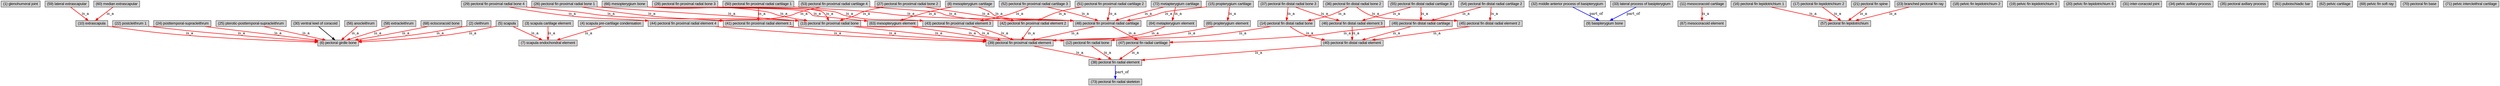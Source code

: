 digraph "token0" {
graph [ranksep=0.25, fontname=Arial,  nodesep=0.25, ranksep=0.5];
node [fontname=Arial, style=filled, height=0, width=0, shape=box];
edge [style="setlinewidth(2)"];
"UBERON:0001470" [label="(1) glenohumeral joint"]
"UBERON:0004741" [label="(2) cleithrum"]
"UBERON:0006290" [label="(3) scapula cartilage element"]
"UBERON:0006291" [label="(4) scapula pre-cartilage condensation"]
"UBERON:0006849" [label="(5) scapula"]
"UBERON:0007829" [label="(6) pectoral girdle bone"]
"UBERON:0004741" -> "UBERON:0007829" [label="is_a",color=red] 
"UBERON:0006849" -> "UBERON:0007829" [label="is_a",color=red] 
"UBERON:2000663" -> "UBERON:0007829" [label="is_a",color=red] 
"UBERON:2001852" -> "UBERON:0007829" [label="is_a",color=red] 
"UBERON:2001998" -> "UBERON:0007829" [label="is_a",color=red] 
"UBERON:2002019" -> "UBERON:0007829" [label="is_a",color=red] 
"UBERON:2002030" -> "UBERON:0007829" 
"UBERON:4000160" -> "UBERON:0007829" [label="is_a",color=red] 
"UBERON:4200022" -> "UBERON:0007829" [label="is_a",color=red] 
"UBERON:4300104" -> "UBERON:0007829" [label="is_a",color=red] 
"UBERON:0015057" [label="(7) scapula endochondral element"]
"UBERON:0006290" -> "UBERON:0015057" [label="is_a",color=red] 
"UBERON:0006291" -> "UBERON:0015057" [label="is_a",color=red] 
"UBERON:0006849" -> "UBERON:0015057" [label="is_a",color=red] 
"UBERON:1500007" [label="(8) mesopterygium cartilage"]
"UBERON:2000623" [label="(9) basipterygium bone"]
"UBERON:2002072" -> "UBERON:2000623" [label="part_of",color=blue] 
"UBERON:2002076" -> "UBERON:2000623" [label="part_of",color=blue] 
"UBERON:2000663" [label="(10) extrascapula"]
"UBERON:4200099" -> "UBERON:2000663" [label="is_a",color=red] 
"UBERON:4200103" -> "UBERON:2000663" [label="is_a",color=red] 
"UBERON:2001537" [label="(11) mesocoracoid cartilage"]
"UBERON:2001586" [label="(12) pectoral fin radial bone"]
"UBERON:2001587" -> "UBERON:2001586" [label="is_a",color=red] 
"UBERON:2001588" -> "UBERON:2001586" [label="is_a",color=red] 
"UBERON:2001587" [label="(13) pectoral fin proximal radial bone"]
"UBERON:2002026" -> "UBERON:2001587" [label="is_a",color=red] 
"UBERON:2002027" -> "UBERON:2001587" [label="is_a",color=red] 
"UBERON:2002028" -> "UBERON:2001587" [label="is_a",color=red] 
"UBERON:2002029" -> "UBERON:2001587" [label="is_a",color=red] 
"UBERON:4300087" -> "UBERON:2001587" [label="is_a",color=red] 
"UBERON:2001588" [label="(14) pectoral fin distal radial bone"]
"UBERON:2002279" -> "UBERON:2001588" [label="is_a",color=red] 
"UBERON:2002280" -> "UBERON:2001588" [label="is_a",color=red] 
"UBERON:2001589" [label="(15) propterygium cartilage"]
"UBERON:2001761" [label="(16) pectoral fin lepidotrichium 1"]
"UBERON:2001762" [label="(17) pectoral fin lepidotrichium 2"]
"UBERON:2001777" [label="(18) pelvic fin lepidotrichium 2"]
"UBERON:2001778" [label="(19) pelvic fin lepidotrichium 3"]
"UBERON:2001781" [label="(20) pelvic fin lepidotrichium 6"]
"UBERON:2001787" [label="(21) pectoral fin spine"]
"UBERON:2001852" [label="(22) postcleithrum 1"]
"UBERON:2001993" [label="(23) branched pectoral fin ray"]
"UBERON:2001998" [label="(24) posttemporal-supracleithrum"]
"UBERON:2002019" [label="(25) pterotic-posttemporal-supracleithrum"]
"UBERON:2002026" [label="(26) pectoral fin proximal radial bone 1"]
"UBERON:2002027" [label="(27) pectoral fin proximal radial bone 2"]
"UBERON:2002028" [label="(28) pectoral fin proximal radial bone 3"]
"UBERON:2002029" [label="(29) pectoral fin proximal radial bone 4"]
"UBERON:2002030" [label="(30) ventral keel of coracoid"]
"UBERON:2002040" [label="(31) inter-coracoid joint"]
"UBERON:2002072" [label="(32) middle anterior process of basipterygium"]
"UBERON:2002076" [label="(33) lateral process of basipterygium"]
"UBERON:2002086" [label="(34) pelvic axillary process"]
"UBERON:2002087" [label="(35) pectoral axillary process"]
"UBERON:2002279" [label="(36) pectoral fin distal radial bone 2"]
"UBERON:2002280" [label="(37) pectoral fin distal radial bone 3"]
"UBERON:2101586" [label="(38) pectoral fin radial element"]
"UBERON:2001586" -> "UBERON:2101586" [label="is_a",color=red] 
"UBERON:2101587" -> "UBERON:2101586" [label="is_a",color=red] 
"UBERON:2101588" -> "UBERON:2101586" [label="is_a",color=red] 
"UBERON:2201586" -> "UBERON:2101586" [label="is_a",color=red] 
"UBERON:2101587" [label="(39) pectoral fin proximal radial element"]
"UBERON:2001587" -> "UBERON:2101587" [label="is_a",color=red] 
"UBERON:2102026" -> "UBERON:2101587" [label="is_a",color=red] 
"UBERON:2102027" -> "UBERON:2101587" [label="is_a",color=red] 
"UBERON:2102028" -> "UBERON:2101587" [label="is_a",color=red] 
"UBERON:2102029" -> "UBERON:2101587" [label="is_a",color=red] 
"UBERON:2201587" -> "UBERON:2101587" [label="is_a",color=red] 
"UBERON:4300081" -> "UBERON:2101587" [label="is_a",color=red] 
"UBERON:4300082" -> "UBERON:2101587" [label="is_a",color=red] 
"UBERON:4300083" -> "UBERON:2101587" [label="is_a",color=red] 
"UBERON:2101588" [label="(40) pectoral fin distal radial element"]
"UBERON:2001588" -> "UBERON:2101588" [label="is_a",color=red] 
"UBERON:2102279" -> "UBERON:2101588" [label="is_a",color=red] 
"UBERON:2102280" -> "UBERON:2101588" [label="is_a",color=red] 
"UBERON:2201588" -> "UBERON:2101588" [label="is_a",color=red] 
"UBERON:2102026" [label="(41) pectoral fin proximal radial element 1"]
"UBERON:2002026" -> "UBERON:2102026" [label="is_a",color=red] 
"UBERON:2202026" -> "UBERON:2102026" [label="is_a",color=red] 
"UBERON:2102027" [label="(42) pectoral fin proximal radial element 2"]
"UBERON:2002027" -> "UBERON:2102027" [label="is_a",color=red] 
"UBERON:2202027" -> "UBERON:2102027" [label="is_a",color=red] 
"UBERON:2102028" [label="(43) pectoral fin proximal radial element 3"]
"UBERON:2002028" -> "UBERON:2102028" [label="is_a",color=red] 
"UBERON:2202028" -> "UBERON:2102028" [label="is_a",color=red] 
"UBERON:2102029" [label="(44) pectoral fin proximal radial element 4"]
"UBERON:2002029" -> "UBERON:2102029" [label="is_a",color=red] 
"UBERON:2202029" -> "UBERON:2102029" [label="is_a",color=red] 
"UBERON:2102279" [label="(45) pectoral fin distal radial element 2"]
"UBERON:2002279" -> "UBERON:2102279" [label="is_a",color=red] 
"UBERON:2202279" -> "UBERON:2102279" [label="is_a",color=red] 
"UBERON:2102280" [label="(46) pectoral fin distal radial element 3"]
"UBERON:2002280" -> "UBERON:2102280" [label="is_a",color=red] 
"UBERON:2202280" -> "UBERON:2102280" [label="is_a",color=red] 
"UBERON:2201586" [label="(47) pectoral fin radial cartilage"]
"UBERON:2201587" -> "UBERON:2201586" [label="is_a",color=red] 
"UBERON:2201588" -> "UBERON:2201586" [label="is_a",color=red] 
"UBERON:2201587" [label="(48) pectoral fin proximal radial cartilage"]
"UBERON:1500007" -> "UBERON:2201587" [label="is_a",color=red] 
"UBERON:2001589" -> "UBERON:2201587" [label="is_a",color=red] 
"UBERON:2202026" -> "UBERON:2201587" [label="is_a",color=red] 
"UBERON:2202027" -> "UBERON:2201587" [label="is_a",color=red] 
"UBERON:2202028" -> "UBERON:2201587" [label="is_a",color=red] 
"UBERON:2202029" -> "UBERON:2201587" [label="is_a",color=red] 
"UBERON:4400000" -> "UBERON:2201587" [label="is_a",color=red] 
"UBERON:2201588" [label="(49) pectoral fin distal radial cartilage"]
"UBERON:2202279" -> "UBERON:2201588" [label="is_a",color=red] 
"UBERON:2202280" -> "UBERON:2201588" [label="is_a",color=red] 
"UBERON:2202026" [label="(50) pectoral fin proximal radial cartilage 1"]
"UBERON:2202027" [label="(51) pectoral fin proximal radial cartilage 2"]
"UBERON:2202028" [label="(52) pectoral fin proximal radial cartilage 3"]
"UBERON:2202029" [label="(53) pectoral fin proximal radial cartilage 4"]
"UBERON:2202279" [label="(54) pectoral fin distal radial cartilage 2"]
"UBERON:2202280" [label="(55) pectoral fin distal radial cartilage 3"]
"UBERON:4000160" [label="(56) anocleithrum"]
"UBERON:4000175" [label="(57) pectoral fin lepidotrichium"]
"UBERON:2001761" -> "UBERON:4000175" [label="is_a",color=red] 
"UBERON:2001762" -> "UBERON:4000175" [label="is_a",color=red] 
"UBERON:2001787" -> "UBERON:4000175" [label="is_a",color=red] 
"UBERON:2001993" -> "UBERON:4000175" [label="is_a",color=red] 
"UBERON:4200022" [label="(58) extracleithrum"]
"UBERON:4200099" [label="(59) lateral extrascapular"]
"UBERON:4200103" [label="(60) median extrascapular"]
"UBERON:4200135" [label="(61) puboischiadic bar"]
"UBERON:4300016" [label="(62) pelvic cartilage"]
"UBERON:4300081" [label="(63) mesopterygium element"]
"UBERON:1500007" -> "UBERON:4300081" [label="is_a",color=red] 
"UBERON:4300087" -> "UBERON:4300081" [label="is_a",color=red] 
"UBERON:4300082" [label="(64) metapterygium element"]
"UBERON:4400000" -> "UBERON:4300082" [label="is_a",color=red] 
"UBERON:4300083" [label="(65) propterygium element"]
"UBERON:2001589" -> "UBERON:4300083" [label="is_a",color=red] 
"UBERON:4300087" [label="(66) mesopterygium bone"]
"UBERON:4300092" [label="(67) mesocoracoid element"]
"UBERON:2001537" -> "UBERON:4300092" [label="is_a",color=red] 
"UBERON:4300104" [label="(68) ectocoracoid bone"]
"UBERON:4300117" [label="(69) pelvic fin soft ray"]
"UBERON:4300147" [label="(70) pectoral fin base"]
"UBERON:4300151" [label="(71) pelvic intercleithral cartilage"]
"UBERON:4400000" [label="(72) metapterygium cartilage"]
"UBERON:4440009" [label="(73) pectoral fin radial skeleton"]
"UBERON:2101586" -> "UBERON:4440009" [label="part_of",color=blue] 
}

